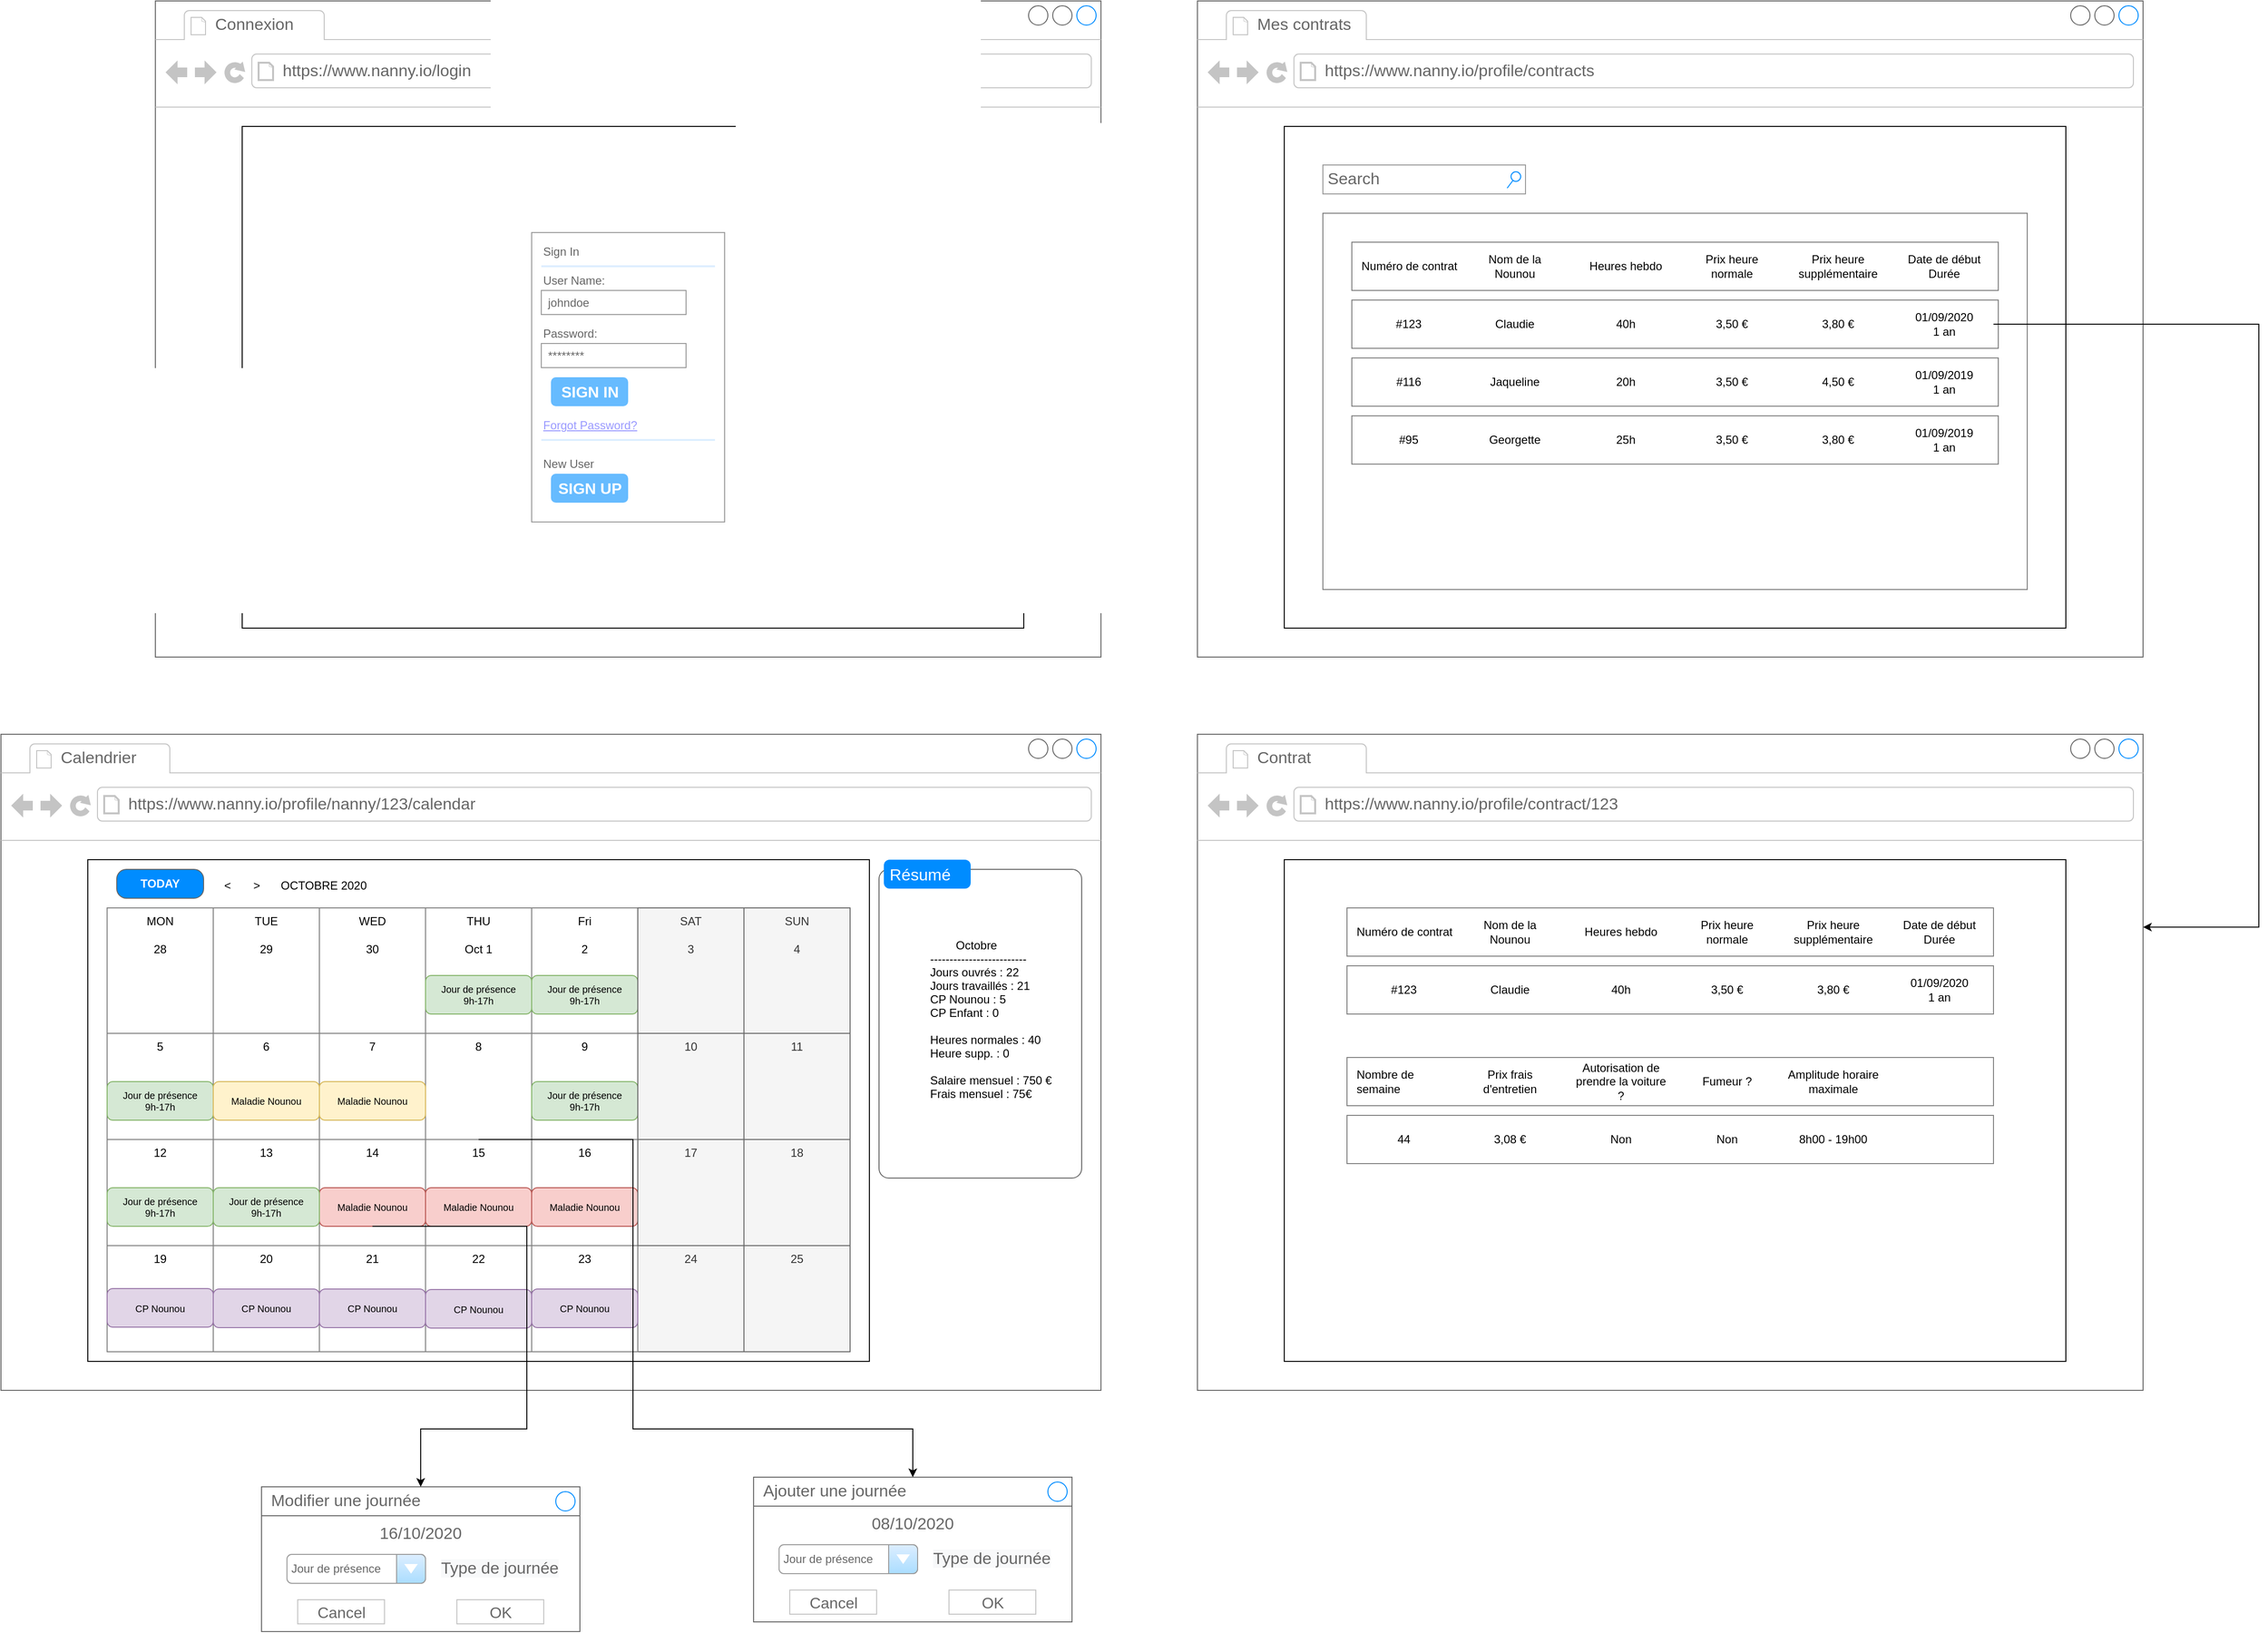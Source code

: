 <mxfile version="13.8.4" type="device"><diagram id="piDafpqhtRUU5qUU-vj8" name="Page-1"><mxGraphModel dx="1673" dy="3205" grid="1" gridSize="10" guides="1" tooltips="1" connect="1" arrows="1" fold="1" page="1" pageScale="1" pageWidth="827" pageHeight="1169" math="0" shadow="0"><root><mxCell id="0"/><mxCell id="1" parent="0"/><mxCell id="eiLBsN5FRX42tVun4Jkt-1" value="24" style="strokeWidth=1;shadow=0;dashed=0;align=center;html=1;shape=mxgraph.mockup.containers.browserWindow;rSize=0;strokeColor=#666666;strokeColor2=#008cff;strokeColor3=#c4c4c4;mainText=,;recursiveResize=0;" vertex="1" parent="1"><mxGeometry x="600" y="-680" width="1140" height="680" as="geometry"/></mxCell><mxCell id="eiLBsN5FRX42tVun4Jkt-2" value="Calendrier" style="strokeWidth=1;shadow=0;dashed=0;align=center;html=1;shape=mxgraph.mockup.containers.anchor;fontSize=17;fontColor=#666666;align=left;" vertex="1" parent="eiLBsN5FRX42tVun4Jkt-1"><mxGeometry x="60" y="12" width="110" height="26" as="geometry"/></mxCell><mxCell id="eiLBsN5FRX42tVun4Jkt-3" value="https://www.nanny.io/profile/nanny/123/calendar" style="strokeWidth=1;shadow=0;dashed=0;align=center;html=1;shape=mxgraph.mockup.containers.anchor;rSize=0;fontSize=17;fontColor=#666666;align=left;" vertex="1" parent="eiLBsN5FRX42tVun4Jkt-1"><mxGeometry x="130" y="60" width="250" height="26" as="geometry"/></mxCell><mxCell id="eiLBsN5FRX42tVun4Jkt-9" value="" style="rounded=0;whiteSpace=wrap;html=1;" vertex="1" parent="eiLBsN5FRX42tVun4Jkt-1"><mxGeometry x="90" y="130" width="810" height="520" as="geometry"/></mxCell><mxCell id="eiLBsN5FRX42tVun4Jkt-10" value="SUN&lt;br&gt;&lt;br&gt;27" style="rounded=0;whiteSpace=wrap;html=1;strokeColor=#808080;verticalAlign=top;" vertex="1" parent="eiLBsN5FRX42tVun4Jkt-1"><mxGeometry x="770" y="180" width="110" height="130" as="geometry"/></mxCell><mxCell id="eiLBsN5FRX42tVun4Jkt-13" value="" style="rounded=0;whiteSpace=wrap;html=1;strokeColor=#808080;" vertex="1" parent="eiLBsN5FRX42tVun4Jkt-1"><mxGeometry x="220" y="180" width="110" height="130" as="geometry"/></mxCell><mxCell id="eiLBsN5FRX42tVun4Jkt-14" value="" style="rounded=0;whiteSpace=wrap;html=1;strokeColor=#808080;" vertex="1" parent="eiLBsN5FRX42tVun4Jkt-1"><mxGeometry x="330" y="180" width="110" height="130" as="geometry"/></mxCell><mxCell id="eiLBsN5FRX42tVun4Jkt-15" value="" style="rounded=0;whiteSpace=wrap;html=1;strokeColor=#808080;" vertex="1" parent="eiLBsN5FRX42tVun4Jkt-1"><mxGeometry x="440" y="180" width="110" height="130" as="geometry"/></mxCell><mxCell id="eiLBsN5FRX42tVun4Jkt-16" value="" style="rounded=0;whiteSpace=wrap;html=1;strokeColor=#808080;" vertex="1" parent="eiLBsN5FRX42tVun4Jkt-1"><mxGeometry x="550" y="180" width="110" height="130" as="geometry"/></mxCell><mxCell id="eiLBsN5FRX42tVun4Jkt-17" value="" style="rounded=0;whiteSpace=wrap;html=1;strokeColor=#808080;" vertex="1" parent="eiLBsN5FRX42tVun4Jkt-1"><mxGeometry x="660" y="180" width="110" height="130" as="geometry"/></mxCell><mxCell id="eiLBsN5FRX42tVun4Jkt-18" value="SAT&lt;br&gt;&lt;br&gt;2" style="rounded=0;whiteSpace=wrap;html=1;strokeColor=#808080;verticalAlign=top;" vertex="1" parent="eiLBsN5FRX42tVun4Jkt-1"><mxGeometry x="660" y="180" width="110" height="130" as="geometry"/></mxCell><mxCell id="eiLBsN5FRX42tVun4Jkt-19" value="" style="rounded=0;whiteSpace=wrap;html=1;strokeColor=#808080;" vertex="1" parent="eiLBsN5FRX42tVun4Jkt-1"><mxGeometry x="110" y="310" width="110" height="110" as="geometry"/></mxCell><mxCell id="eiLBsN5FRX42tVun4Jkt-20" value="" style="rounded=0;whiteSpace=wrap;html=1;strokeColor=#808080;" vertex="1" parent="eiLBsN5FRX42tVun4Jkt-1"><mxGeometry x="220" y="310" width="110" height="110" as="geometry"/></mxCell><mxCell id="eiLBsN5FRX42tVun4Jkt-21" value="7" style="rounded=0;whiteSpace=wrap;html=1;strokeColor=#808080;verticalAlign=top;" vertex="1" parent="eiLBsN5FRX42tVun4Jkt-1"><mxGeometry x="330" y="310" width="110" height="110" as="geometry"/></mxCell><mxCell id="eiLBsN5FRX42tVun4Jkt-22" value="" style="rounded=0;whiteSpace=wrap;html=1;strokeColor=#808080;" vertex="1" parent="eiLBsN5FRX42tVun4Jkt-1"><mxGeometry x="440" y="310" width="110" height="110" as="geometry"/></mxCell><mxCell id="eiLBsN5FRX42tVun4Jkt-23" value="" style="rounded=0;whiteSpace=wrap;html=1;strokeColor=#808080;" vertex="1" parent="eiLBsN5FRX42tVun4Jkt-1"><mxGeometry x="550" y="310" width="110" height="110" as="geometry"/></mxCell><mxCell id="eiLBsN5FRX42tVun4Jkt-24" value="" style="rounded=0;whiteSpace=wrap;html=1;strokeColor=#808080;" vertex="1" parent="eiLBsN5FRX42tVun4Jkt-1"><mxGeometry x="660" y="310" width="110" height="110" as="geometry"/></mxCell><mxCell id="eiLBsN5FRX42tVun4Jkt-25" value="" style="rounded=0;whiteSpace=wrap;html=1;strokeColor=#808080;verticalAlign=top;" vertex="1" parent="eiLBsN5FRX42tVun4Jkt-1"><mxGeometry x="770" y="310" width="110" height="110" as="geometry"/></mxCell><mxCell id="eiLBsN5FRX42tVun4Jkt-26" value="" style="rounded=0;whiteSpace=wrap;html=1;strokeColor=#808080;" vertex="1" parent="eiLBsN5FRX42tVun4Jkt-1"><mxGeometry x="110" y="420" width="110" height="110" as="geometry"/></mxCell><mxCell id="eiLBsN5FRX42tVun4Jkt-27" value="" style="rounded=0;whiteSpace=wrap;html=1;strokeColor=#808080;" vertex="1" parent="eiLBsN5FRX42tVun4Jkt-1"><mxGeometry x="220" y="420" width="110" height="110" as="geometry"/></mxCell><mxCell id="eiLBsN5FRX42tVun4Jkt-28" value="" style="rounded=0;whiteSpace=wrap;html=1;strokeColor=#808080;" vertex="1" parent="eiLBsN5FRX42tVun4Jkt-1"><mxGeometry x="330" y="420" width="110" height="110" as="geometry"/></mxCell><mxCell id="eiLBsN5FRX42tVun4Jkt-29" value="" style="rounded=0;whiteSpace=wrap;html=1;strokeColor=#808080;" vertex="1" parent="eiLBsN5FRX42tVun4Jkt-1"><mxGeometry x="440" y="420" width="110" height="110" as="geometry"/></mxCell><mxCell id="eiLBsN5FRX42tVun4Jkt-30" value="" style="rounded=0;whiteSpace=wrap;html=1;strokeColor=#808080;" vertex="1" parent="eiLBsN5FRX42tVun4Jkt-1"><mxGeometry x="550" y="420" width="110" height="110" as="geometry"/></mxCell><mxCell id="eiLBsN5FRX42tVun4Jkt-31" value="" style="rounded=0;whiteSpace=wrap;html=1;strokeColor=#808080;" vertex="1" parent="eiLBsN5FRX42tVun4Jkt-1"><mxGeometry x="660" y="420" width="110" height="110" as="geometry"/></mxCell><mxCell id="eiLBsN5FRX42tVun4Jkt-32" value="" style="rounded=0;whiteSpace=wrap;html=1;strokeColor=#808080;verticalAlign=top;" vertex="1" parent="eiLBsN5FRX42tVun4Jkt-1"><mxGeometry x="770" y="420" width="110" height="110" as="geometry"/></mxCell><mxCell id="eiLBsN5FRX42tVun4Jkt-37" value="" style="rounded=0;whiteSpace=wrap;html=1;strokeColor=#808080;" vertex="1" parent="eiLBsN5FRX42tVun4Jkt-1"><mxGeometry x="550" y="530" width="110" height="110" as="geometry"/></mxCell><mxCell id="eiLBsN5FRX42tVun4Jkt-40" value="" style="rounded=0;whiteSpace=wrap;html=1;strokeColor=#808080;" vertex="1" parent="eiLBsN5FRX42tVun4Jkt-1"><mxGeometry x="550" y="530" width="110" height="110" as="geometry"/></mxCell><mxCell id="eiLBsN5FRX42tVun4Jkt-41" value="" style="rounded=0;whiteSpace=wrap;html=1;strokeColor=#808080;" vertex="1" parent="eiLBsN5FRX42tVun4Jkt-1"><mxGeometry x="660" y="530" width="110" height="110" as="geometry"/></mxCell><mxCell id="eiLBsN5FRX42tVun4Jkt-42" value="" style="rounded=0;whiteSpace=wrap;html=1;strokeColor=#808080;" vertex="1" parent="eiLBsN5FRX42tVun4Jkt-1"><mxGeometry x="660" y="420" width="110" height="110" as="geometry"/></mxCell><mxCell id="eiLBsN5FRX42tVun4Jkt-43" value="" style="rounded=0;whiteSpace=wrap;html=1;strokeColor=#808080;" vertex="1" parent="eiLBsN5FRX42tVun4Jkt-1"><mxGeometry x="440" y="530" width="110" height="110" as="geometry"/></mxCell><mxCell id="eiLBsN5FRX42tVun4Jkt-44" value="" style="rounded=0;whiteSpace=wrap;html=1;strokeColor=#808080;" vertex="1" parent="eiLBsN5FRX42tVun4Jkt-1"><mxGeometry x="440" y="420" width="110" height="110" as="geometry"/></mxCell><mxCell id="eiLBsN5FRX42tVun4Jkt-45" value="" style="rounded=0;whiteSpace=wrap;html=1;strokeColor=#808080;" vertex="1" parent="eiLBsN5FRX42tVun4Jkt-1"><mxGeometry x="550" y="420" width="110" height="110" as="geometry"/></mxCell><mxCell id="eiLBsN5FRX42tVun4Jkt-46" value="" style="rounded=0;whiteSpace=wrap;html=1;strokeColor=#808080;" vertex="1" parent="eiLBsN5FRX42tVun4Jkt-1"><mxGeometry x="330" y="420" width="110" height="110" as="geometry"/></mxCell><mxCell id="eiLBsN5FRX42tVun4Jkt-47" value="" style="rounded=0;whiteSpace=wrap;html=1;strokeColor=#808080;" vertex="1" parent="eiLBsN5FRX42tVun4Jkt-1"><mxGeometry x="330" y="530" width="110" height="110" as="geometry"/></mxCell><mxCell id="eiLBsN5FRX42tVun4Jkt-48" value="" style="rounded=0;whiteSpace=wrap;html=1;strokeColor=#808080;" vertex="1" parent="eiLBsN5FRX42tVun4Jkt-1"><mxGeometry x="220" y="530" width="110" height="110" as="geometry"/></mxCell><mxCell id="eiLBsN5FRX42tVun4Jkt-49" value="" style="rounded=0;whiteSpace=wrap;html=1;strokeColor=#808080;" vertex="1" parent="eiLBsN5FRX42tVun4Jkt-1"><mxGeometry x="220" y="420" width="110" height="110" as="geometry"/></mxCell><mxCell id="eiLBsN5FRX42tVun4Jkt-50" value="" style="rounded=0;whiteSpace=wrap;html=1;strokeColor=#808080;" vertex="1" parent="eiLBsN5FRX42tVun4Jkt-1"><mxGeometry x="110" y="420" width="110" height="110" as="geometry"/></mxCell><mxCell id="eiLBsN5FRX42tVun4Jkt-51" value="" style="rounded=0;whiteSpace=wrap;html=1;strokeColor=#808080;" vertex="1" parent="eiLBsN5FRX42tVun4Jkt-1"><mxGeometry x="110" y="530" width="110" height="110" as="geometry"/></mxCell><mxCell id="eiLBsN5FRX42tVun4Jkt-52" value="" style="rounded=0;whiteSpace=wrap;html=1;strokeColor=#808080;" vertex="1" parent="eiLBsN5FRX42tVun4Jkt-1"><mxGeometry x="110" y="310" width="110" height="110" as="geometry"/></mxCell><mxCell id="eiLBsN5FRX42tVun4Jkt-53" value="" style="rounded=0;whiteSpace=wrap;html=1;strokeColor=#808080;" vertex="1" parent="eiLBsN5FRX42tVun4Jkt-1"><mxGeometry x="220" y="310" width="110" height="110" as="geometry"/></mxCell><mxCell id="eiLBsN5FRX42tVun4Jkt-55" value="" style="rounded=0;whiteSpace=wrap;html=1;strokeColor=#808080;verticalAlign=top;" vertex="1" parent="eiLBsN5FRX42tVun4Jkt-1"><mxGeometry x="660" y="530" width="110" height="110" as="geometry"/></mxCell><mxCell id="eiLBsN5FRX42tVun4Jkt-56" value="" style="rounded=0;whiteSpace=wrap;html=1;strokeColor=#808080;verticalAlign=top;" vertex="1" parent="eiLBsN5FRX42tVun4Jkt-1"><mxGeometry x="660" y="420" width="110" height="110" as="geometry"/></mxCell><mxCell id="eiLBsN5FRX42tVun4Jkt-57" value="" style="rounded=0;whiteSpace=wrap;html=1;strokeColor=#808080;verticalAlign=top;" vertex="1" parent="eiLBsN5FRX42tVun4Jkt-1"><mxGeometry x="440" y="530" width="110" height="110" as="geometry"/></mxCell><mxCell id="eiLBsN5FRX42tVun4Jkt-58" value="15" style="rounded=0;whiteSpace=wrap;html=1;strokeColor=#808080;verticalAlign=top;" vertex="1" parent="eiLBsN5FRX42tVun4Jkt-1"><mxGeometry x="440" y="420" width="110" height="110" as="geometry"/></mxCell><mxCell id="eiLBsN5FRX42tVun4Jkt-59" value="16" style="rounded=0;whiteSpace=wrap;html=1;strokeColor=#808080;verticalAlign=top;" vertex="1" parent="eiLBsN5FRX42tVun4Jkt-1"><mxGeometry x="550" y="420" width="110" height="110" as="geometry"/></mxCell><mxCell id="eiLBsN5FRX42tVun4Jkt-60" value="14" style="rounded=0;whiteSpace=wrap;html=1;strokeColor=#808080;verticalAlign=top;" vertex="1" parent="eiLBsN5FRX42tVun4Jkt-1"><mxGeometry x="330" y="420" width="110" height="110" as="geometry"/></mxCell><mxCell id="eiLBsN5FRX42tVun4Jkt-61" value="" style="rounded=0;whiteSpace=wrap;html=1;strokeColor=#808080;verticalAlign=top;" vertex="1" parent="eiLBsN5FRX42tVun4Jkt-1"><mxGeometry x="330" y="530" width="110" height="110" as="geometry"/></mxCell><mxCell id="eiLBsN5FRX42tVun4Jkt-62" value="" style="rounded=0;whiteSpace=wrap;html=1;strokeColor=#808080;verticalAlign=top;" vertex="1" parent="eiLBsN5FRX42tVun4Jkt-1"><mxGeometry x="220" y="530" width="110" height="110" as="geometry"/></mxCell><mxCell id="eiLBsN5FRX42tVun4Jkt-63" value="13" style="rounded=0;whiteSpace=wrap;html=1;strokeColor=#808080;verticalAlign=top;" vertex="1" parent="eiLBsN5FRX42tVun4Jkt-1"><mxGeometry x="220" y="420" width="110" height="110" as="geometry"/></mxCell><mxCell id="eiLBsN5FRX42tVun4Jkt-64" value="12" style="rounded=0;whiteSpace=wrap;html=1;strokeColor=#808080;verticalAlign=top;" vertex="1" parent="eiLBsN5FRX42tVun4Jkt-1"><mxGeometry x="110" y="420" width="110" height="110" as="geometry"/></mxCell><mxCell id="eiLBsN5FRX42tVun4Jkt-65" value="" style="rounded=0;whiteSpace=wrap;html=1;strokeColor=#808080;verticalAlign=top;" vertex="1" parent="eiLBsN5FRX42tVun4Jkt-1"><mxGeometry x="110" y="530" width="110" height="110" as="geometry"/></mxCell><mxCell id="eiLBsN5FRX42tVun4Jkt-66" value="5" style="rounded=0;whiteSpace=wrap;html=1;strokeColor=#808080;verticalAlign=top;" vertex="1" parent="eiLBsN5FRX42tVun4Jkt-1"><mxGeometry x="110" y="310" width="110" height="110" as="geometry"/></mxCell><mxCell id="eiLBsN5FRX42tVun4Jkt-67" value="6" style="rounded=0;whiteSpace=wrap;html=1;strokeColor=#808080;verticalAlign=top;" vertex="1" parent="eiLBsN5FRX42tVun4Jkt-1"><mxGeometry x="220" y="310" width="110" height="110" as="geometry"/></mxCell><mxCell id="eiLBsN5FRX42tVun4Jkt-68" value="8" style="rounded=0;whiteSpace=wrap;html=1;strokeColor=#808080;verticalAlign=top;" vertex="1" parent="eiLBsN5FRX42tVun4Jkt-1"><mxGeometry x="440" y="310" width="110" height="110" as="geometry"/></mxCell><mxCell id="eiLBsN5FRX42tVun4Jkt-69" value="9" style="rounded=0;whiteSpace=wrap;html=1;strokeColor=#808080;verticalAlign=top;" vertex="1" parent="eiLBsN5FRX42tVun4Jkt-1"><mxGeometry x="550" y="310" width="110" height="110" as="geometry"/></mxCell><mxCell id="eiLBsN5FRX42tVun4Jkt-70" value="" style="rounded=0;whiteSpace=wrap;html=1;strokeColor=#808080;verticalAlign=top;" vertex="1" parent="eiLBsN5FRX42tVun4Jkt-1"><mxGeometry x="660" y="310" width="110" height="110" as="geometry"/></mxCell><mxCell id="eiLBsN5FRX42tVun4Jkt-71" value="Fri&lt;br&gt;&lt;br&gt;2" style="rounded=0;whiteSpace=wrap;html=1;strokeColor=#808080;verticalAlign=top;" vertex="1" parent="eiLBsN5FRX42tVun4Jkt-1"><mxGeometry x="550" y="180" width="110" height="130" as="geometry"/></mxCell><mxCell id="eiLBsN5FRX42tVun4Jkt-72" value="THU&lt;br&gt;&lt;br&gt;Oct 1" style="rounded=0;whiteSpace=wrap;html=1;strokeColor=#808080;verticalAlign=top;" vertex="1" parent="eiLBsN5FRX42tVun4Jkt-1"><mxGeometry x="440" y="180" width="110" height="130" as="geometry"/></mxCell><mxCell id="eiLBsN5FRX42tVun4Jkt-73" value="WED&lt;br&gt;&lt;br&gt;30" style="rounded=0;whiteSpace=wrap;html=1;strokeColor=#808080;verticalAlign=top;" vertex="1" parent="eiLBsN5FRX42tVun4Jkt-1"><mxGeometry x="330" y="180" width="110" height="130" as="geometry"/></mxCell><mxCell id="eiLBsN5FRX42tVun4Jkt-74" value="TUE&lt;br&gt;&lt;br&gt;29" style="rounded=0;whiteSpace=wrap;html=1;strokeColor=#808080;verticalAlign=top;" vertex="1" parent="eiLBsN5FRX42tVun4Jkt-1"><mxGeometry x="220" y="180" width="110" height="130" as="geometry"/></mxCell><mxCell id="eiLBsN5FRX42tVun4Jkt-75" value="MON&lt;br&gt;&lt;br&gt;28" style="rounded=0;whiteSpace=wrap;html=1;strokeColor=#808080;verticalAlign=top;" vertex="1" parent="eiLBsN5FRX42tVun4Jkt-1"><mxGeometry x="110" y="180" width="110" height="130" as="geometry"/></mxCell><mxCell id="eiLBsN5FRX42tVun4Jkt-39" value="25" style="rounded=0;whiteSpace=wrap;html=1;strokeColor=#666666;verticalAlign=top;fillColor=#f5f5f5;fontColor=#333333;" vertex="1" parent="eiLBsN5FRX42tVun4Jkt-1"><mxGeometry x="770" y="530" width="110" height="110" as="geometry"/></mxCell><mxCell id="eiLBsN5FRX42tVun4Jkt-76" value="OCTOBRE 2020" style="text;html=1;strokeColor=none;fillColor=none;align=left;verticalAlign=middle;whiteSpace=wrap;rounded=0;" vertex="1" parent="eiLBsN5FRX42tVun4Jkt-1"><mxGeometry x="288" y="147" width="122" height="20" as="geometry"/></mxCell><mxCell id="eiLBsN5FRX42tVun4Jkt-77" value="&amp;lt;&amp;nbsp; &amp;nbsp; &amp;nbsp; &amp;nbsp;&amp;gt;" style="text;html=1;strokeColor=none;fillColor=none;align=center;verticalAlign=middle;whiteSpace=wrap;rounded=0;" vertex="1" parent="eiLBsN5FRX42tVun4Jkt-1"><mxGeometry x="220" y="147" width="60" height="20" as="geometry"/></mxCell><mxCell id="eiLBsN5FRX42tVun4Jkt-78" value="TODAY" style="strokeWidth=1;shadow=0;dashed=0;align=center;html=1;shape=mxgraph.mockup.buttons.button;strokeColor=#666666;fontColor=#ffffff;mainText=;buttonStyle=round;fontSize=12;fontStyle=1;fillColor=#008cff;whiteSpace=wrap;" vertex="1" parent="eiLBsN5FRX42tVun4Jkt-1"><mxGeometry x="120" y="140" width="90" height="30" as="geometry"/></mxCell><mxCell id="eiLBsN5FRX42tVun4Jkt-80" value="Jour de présence&lt;br style=&quot;font-size: 10px;&quot;&gt;9h-17h" style="rounded=1;whiteSpace=wrap;html=1;strokeColor=#82b366;fontSize=10;align=center;fillColor=#d5e8d4;" vertex="1" parent="eiLBsN5FRX42tVun4Jkt-1"><mxGeometry x="440" y="250" width="110" height="40" as="geometry"/></mxCell><mxCell id="eiLBsN5FRX42tVun4Jkt-33" value="19" style="rounded=0;whiteSpace=wrap;html=1;strokeColor=#808080;verticalAlign=top;" vertex="1" parent="eiLBsN5FRX42tVun4Jkt-1"><mxGeometry x="110" y="530" width="110" height="110" as="geometry"/></mxCell><mxCell id="eiLBsN5FRX42tVun4Jkt-34" value="20" style="rounded=0;whiteSpace=wrap;html=1;strokeColor=#808080;verticalAlign=top;" vertex="1" parent="eiLBsN5FRX42tVun4Jkt-1"><mxGeometry x="220" y="530" width="110" height="110" as="geometry"/></mxCell><mxCell id="eiLBsN5FRX42tVun4Jkt-35" value="21" style="rounded=0;whiteSpace=wrap;html=1;strokeColor=#808080;verticalAlign=top;" vertex="1" parent="eiLBsN5FRX42tVun4Jkt-1"><mxGeometry x="330" y="530" width="110" height="110" as="geometry"/></mxCell><mxCell id="eiLBsN5FRX42tVun4Jkt-36" value="22" style="rounded=0;whiteSpace=wrap;html=1;strokeColor=#808080;verticalAlign=top;" vertex="1" parent="eiLBsN5FRX42tVun4Jkt-1"><mxGeometry x="440" y="530" width="110" height="110" as="geometry"/></mxCell><mxCell id="eiLBsN5FRX42tVun4Jkt-38" value="24" style="rounded=0;whiteSpace=wrap;html=1;strokeColor=#666666;fillColor=#f5f5f5;fontColor=#333333;verticalAlign=top;" vertex="1" parent="eiLBsN5FRX42tVun4Jkt-1"><mxGeometry x="660" y="530" width="110" height="110" as="geometry"/></mxCell><mxCell id="eiLBsN5FRX42tVun4Jkt-152" value="23" style="rounded=0;whiteSpace=wrap;html=1;strokeColor=#808080;verticalAlign=top;" vertex="1" parent="eiLBsN5FRX42tVun4Jkt-1"><mxGeometry x="550" y="530" width="110" height="110" as="geometry"/></mxCell><mxCell id="eiLBsN5FRX42tVun4Jkt-153" value="Jour de présence&lt;br style=&quot;font-size: 10px;&quot;&gt;9h-17h" style="rounded=1;whiteSpace=wrap;html=1;strokeColor=#82b366;fontSize=10;align=center;fillColor=#d5e8d4;" vertex="1" parent="eiLBsN5FRX42tVun4Jkt-1"><mxGeometry x="550" y="250" width="110" height="40" as="geometry"/></mxCell><mxCell id="eiLBsN5FRX42tVun4Jkt-154" value="Jour de présence&lt;br style=&quot;font-size: 10px;&quot;&gt;9h-17h" style="rounded=1;whiteSpace=wrap;html=1;strokeColor=#82b366;fontSize=10;align=center;fillColor=#d5e8d4;" vertex="1" parent="eiLBsN5FRX42tVun4Jkt-1"><mxGeometry x="110" y="360" width="110" height="40" as="geometry"/></mxCell><mxCell id="eiLBsN5FRX42tVun4Jkt-155" value="Maladie Nounou" style="rounded=1;whiteSpace=wrap;html=1;strokeColor=#d6b656;fontSize=10;align=center;fillColor=#fff2cc;" vertex="1" parent="eiLBsN5FRX42tVun4Jkt-1"><mxGeometry x="220" y="360" width="110" height="40" as="geometry"/></mxCell><mxCell id="eiLBsN5FRX42tVun4Jkt-156" value="Maladie Nounou" style="rounded=1;whiteSpace=wrap;html=1;strokeColor=#d6b656;fontSize=10;align=center;fillColor=#fff2cc;" vertex="1" parent="eiLBsN5FRX42tVun4Jkt-1"><mxGeometry x="330" y="360" width="110" height="40" as="geometry"/></mxCell><mxCell id="eiLBsN5FRX42tVun4Jkt-157" value="Maladie Nounou" style="rounded=1;whiteSpace=wrap;html=1;strokeColor=#b85450;fontSize=10;align=center;fillColor=#f8cecc;" vertex="1" parent="eiLBsN5FRX42tVun4Jkt-1"><mxGeometry x="330" y="470" width="110" height="40" as="geometry"/></mxCell><mxCell id="eiLBsN5FRX42tVun4Jkt-158" value="Maladie Nounou" style="rounded=1;whiteSpace=wrap;html=1;strokeColor=#b85450;fontSize=10;align=center;fillColor=#f8cecc;" vertex="1" parent="eiLBsN5FRX42tVun4Jkt-1"><mxGeometry x="440" y="470" width="110" height="40" as="geometry"/></mxCell><mxCell id="eiLBsN5FRX42tVun4Jkt-159" value="Maladie Nounou" style="rounded=1;whiteSpace=wrap;html=1;strokeColor=#b85450;fontSize=10;align=center;fillColor=#f8cecc;" vertex="1" parent="eiLBsN5FRX42tVun4Jkt-1"><mxGeometry x="550" y="470" width="110" height="40" as="geometry"/></mxCell><mxCell id="eiLBsN5FRX42tVun4Jkt-161" value="Jour de présence&lt;br style=&quot;font-size: 10px;&quot;&gt;9h-17h" style="rounded=1;whiteSpace=wrap;html=1;strokeColor=#82b366;fontSize=10;align=center;fillColor=#d5e8d4;" vertex="1" parent="eiLBsN5FRX42tVun4Jkt-1"><mxGeometry x="550" y="360" width="110" height="40" as="geometry"/></mxCell><mxCell id="eiLBsN5FRX42tVun4Jkt-162" value="Jour de présence&lt;br style=&quot;font-size: 10px;&quot;&gt;9h-17h" style="rounded=1;whiteSpace=wrap;html=1;strokeColor=#82b366;fontSize=10;align=center;fillColor=#d5e8d4;" vertex="1" parent="eiLBsN5FRX42tVun4Jkt-1"><mxGeometry x="110" y="470" width="110" height="40" as="geometry"/></mxCell><mxCell id="eiLBsN5FRX42tVun4Jkt-163" value="Jour de présence&lt;br style=&quot;font-size: 10px;&quot;&gt;9h-17h" style="rounded=1;whiteSpace=wrap;html=1;strokeColor=#82b366;fontSize=10;align=center;fillColor=#d5e8d4;" vertex="1" parent="eiLBsN5FRX42tVun4Jkt-1"><mxGeometry x="220" y="470" width="110" height="40" as="geometry"/></mxCell><mxCell id="eiLBsN5FRX42tVun4Jkt-164" value="CP Nounou" style="rounded=1;whiteSpace=wrap;html=1;strokeColor=#9673a6;fontSize=10;align=center;fillColor=#e1d5e7;" vertex="1" parent="eiLBsN5FRX42tVun4Jkt-1"><mxGeometry x="110" y="574.5" width="110" height="40" as="geometry"/></mxCell><mxCell id="eiLBsN5FRX42tVun4Jkt-165" value="CP Nounou" style="rounded=1;whiteSpace=wrap;html=1;strokeColor=#9673a6;fontSize=10;align=center;fillColor=#e1d5e7;" vertex="1" parent="eiLBsN5FRX42tVun4Jkt-1"><mxGeometry x="220" y="575" width="110" height="40" as="geometry"/></mxCell><mxCell id="eiLBsN5FRX42tVun4Jkt-166" value="CP Nounou" style="rounded=1;whiteSpace=wrap;html=1;strokeColor=#9673a6;fontSize=10;align=center;fillColor=#e1d5e7;" vertex="1" parent="eiLBsN5FRX42tVun4Jkt-1"><mxGeometry x="330" y="575" width="110" height="40" as="geometry"/></mxCell><mxCell id="eiLBsN5FRX42tVun4Jkt-167" value="CP Nounou" style="rounded=1;whiteSpace=wrap;html=1;strokeColor=#9673a6;fontSize=10;align=center;fillColor=#e1d5e7;" vertex="1" parent="eiLBsN5FRX42tVun4Jkt-1"><mxGeometry x="440" y="575.5" width="110" height="40" as="geometry"/></mxCell><mxCell id="eiLBsN5FRX42tVun4Jkt-168" value="CP Nounou" style="rounded=1;whiteSpace=wrap;html=1;strokeColor=#9673a6;fontSize=10;align=center;fillColor=#e1d5e7;" vertex="1" parent="eiLBsN5FRX42tVun4Jkt-1"><mxGeometry x="550" y="575" width="110" height="40" as="geometry"/></mxCell><mxCell id="eiLBsN5FRX42tVun4Jkt-169" value="SAT&lt;br&gt;&lt;br&gt;3" style="rounded=0;whiteSpace=wrap;html=1;strokeColor=#666666;verticalAlign=top;fillColor=#f5f5f5;fontColor=#333333;" vertex="1" parent="eiLBsN5FRX42tVun4Jkt-1"><mxGeometry x="660" y="180" width="110" height="130" as="geometry"/></mxCell><mxCell id="eiLBsN5FRX42tVun4Jkt-170" value="SUN&lt;br&gt;&lt;br&gt;4" style="rounded=0;whiteSpace=wrap;html=1;strokeColor=#666666;verticalAlign=top;fillColor=#f5f5f5;fontColor=#333333;" vertex="1" parent="eiLBsN5FRX42tVun4Jkt-1"><mxGeometry x="770" y="180" width="110" height="130" as="geometry"/></mxCell><mxCell id="eiLBsN5FRX42tVun4Jkt-171" value="11" style="rounded=0;whiteSpace=wrap;html=1;strokeColor=#666666;verticalAlign=top;fillColor=#f5f5f5;fontColor=#333333;" vertex="1" parent="eiLBsN5FRX42tVun4Jkt-1"><mxGeometry x="770" y="310" width="110" height="110" as="geometry"/></mxCell><mxCell id="eiLBsN5FRX42tVun4Jkt-172" value="10" style="rounded=0;whiteSpace=wrap;html=1;strokeColor=#666666;verticalAlign=top;fillColor=#f5f5f5;fontColor=#333333;" vertex="1" parent="eiLBsN5FRX42tVun4Jkt-1"><mxGeometry x="660" y="310" width="110" height="110" as="geometry"/></mxCell><mxCell id="eiLBsN5FRX42tVun4Jkt-173" value="17" style="rounded=0;whiteSpace=wrap;html=1;strokeColor=#666666;verticalAlign=top;fillColor=#f5f5f5;fontColor=#333333;" vertex="1" parent="eiLBsN5FRX42tVun4Jkt-1"><mxGeometry x="660" y="420" width="110" height="110" as="geometry"/></mxCell><mxCell id="eiLBsN5FRX42tVun4Jkt-174" value="18" style="rounded=0;whiteSpace=wrap;html=1;strokeColor=#666666;verticalAlign=top;fillColor=#f5f5f5;fontColor=#333333;" vertex="1" parent="eiLBsN5FRX42tVun4Jkt-1"><mxGeometry x="770" y="420" width="110" height="110" as="geometry"/></mxCell><mxCell id="eiLBsN5FRX42tVun4Jkt-351" value="        Octobre&#10;-------------------------&#10;Jours ouvrés : 22&#10;Jours travaillés : 21&#10;CP Nounou : 5&#10;CP Enfant : 0&#10;&#10;Heures normales : 40&#10;Heure supp. : 0&#10;&#10;Salaire mensuel : 750 €&#10;Frais mensuel : 75€" style="shape=mxgraph.mockup.containers.marginRect;rectMarginTop=10;strokeColor=#666666;strokeWidth=1;dashed=0;rounded=1;arcSize=5;recursiveResize=0;fillColor=none;fontSize=12;align=left;spacingLeft=51;" vertex="1" parent="eiLBsN5FRX42tVun4Jkt-1"><mxGeometry x="910" y="130" width="210" height="330" as="geometry"/></mxCell><mxCell id="eiLBsN5FRX42tVun4Jkt-352" value="Résumé" style="shape=rect;strokeColor=none;fillColor=#008cff;strokeWidth=1;dashed=0;rounded=1;arcSize=20;fontColor=#ffffff;fontSize=17;spacing=2;spacingTop=-2;align=left;autosize=1;spacingLeft=4;resizeWidth=0;resizeHeight=0;perimeter=none;" vertex="1" parent="eiLBsN5FRX42tVun4Jkt-351"><mxGeometry x="5" width="90" height="30" as="geometry"/></mxCell><mxCell id="eiLBsN5FRX42tVun4Jkt-4" value="08/10/2020" style="strokeWidth=1;shadow=0;dashed=0;align=center;html=1;shape=mxgraph.mockup.containers.rrect;rSize=0;strokeColor=#666666;fontColor=#666666;fontSize=17;verticalAlign=top;whiteSpace=wrap;fillColor=#ffffff;spacingTop=32;" vertex="1" parent="1"><mxGeometry x="1380" y="90" width="330" height="150" as="geometry"/></mxCell><mxCell id="eiLBsN5FRX42tVun4Jkt-5" value="Ajouter une journée" style="strokeWidth=1;shadow=0;dashed=0;align=center;html=1;shape=mxgraph.mockup.containers.rrect;rSize=0;fontSize=17;fontColor=#666666;strokeColor=#666666;align=left;spacingLeft=8;fillColor=none;resizeWidth=1;" vertex="1" parent="eiLBsN5FRX42tVun4Jkt-4"><mxGeometry width="330" height="30" relative="1" as="geometry"/></mxCell><mxCell id="eiLBsN5FRX42tVun4Jkt-6" value="" style="shape=ellipse;strokeColor=#008cff;resizable=0;fillColor=none;html=1;" vertex="1" parent="eiLBsN5FRX42tVun4Jkt-5"><mxGeometry x="1" y="0.5" width="20" height="20" relative="1" as="geometry"><mxPoint x="-25" y="-10" as="offset"/></mxGeometry></mxCell><mxCell id="eiLBsN5FRX42tVun4Jkt-7" value="Cancel" style="strokeWidth=1;shadow=0;dashed=0;align=center;html=1;shape=mxgraph.mockup.containers.rrect;rSize=0;fontSize=16;fontColor=#666666;strokeColor=#c4c4c4;whiteSpace=wrap;fillColor=none;" vertex="1" parent="eiLBsN5FRX42tVun4Jkt-4"><mxGeometry x="0.25" y="1" width="90" height="25" relative="1" as="geometry"><mxPoint x="-45" y="-33" as="offset"/></mxGeometry></mxCell><mxCell id="eiLBsN5FRX42tVun4Jkt-8" value="OK" style="strokeWidth=1;shadow=0;dashed=0;align=center;html=1;shape=mxgraph.mockup.containers.rrect;rSize=0;fontSize=16;fontColor=#666666;strokeColor=#c4c4c4;whiteSpace=wrap;fillColor=none;" vertex="1" parent="eiLBsN5FRX42tVun4Jkt-4"><mxGeometry x="0.75" y="1" width="90" height="25" relative="1" as="geometry"><mxPoint x="-45" y="-33" as="offset"/></mxGeometry></mxCell><mxCell id="eiLBsN5FRX42tVun4Jkt-175" value="Jour de présence" style="strokeWidth=1;shadow=0;dashed=0;align=center;html=1;shape=mxgraph.mockup.forms.comboBox;strokeColor=#999999;fillColor=#ddeeff;align=left;fillColor2=#aaddff;mainText=;fontColor=#666666;fontSize=12;spacingLeft=3;" vertex="1" parent="eiLBsN5FRX42tVun4Jkt-4"><mxGeometry x="26.4" y="70" width="143.6" height="30" as="geometry"/></mxCell><mxCell id="eiLBsN5FRX42tVun4Jkt-177" value="&lt;span style=&quot;color: rgb(102, 102, 102); font-family: helvetica; font-size: 17px; font-style: normal; font-weight: 400; letter-spacing: normal; text-indent: 0px; text-transform: none; word-spacing: 0px; background-color: rgb(248, 249, 250); display: inline; float: none;&quot;&gt;Type de journée&lt;/span&gt;" style="text;whiteSpace=wrap;html=1;fontSize=12;verticalAlign=middle;align=right;" vertex="1" parent="eiLBsN5FRX42tVun4Jkt-4"><mxGeometry x="180" y="70" width="130" height="30.01" as="geometry"/></mxCell><mxCell id="eiLBsN5FRX42tVun4Jkt-176" style="edgeStyle=orthogonalEdgeStyle;rounded=0;orthogonalLoop=1;jettySize=auto;html=1;fontSize=12;exitX=0.5;exitY=0;exitDx=0;exitDy=0;" edge="1" parent="1" source="eiLBsN5FRX42tVun4Jkt-58" target="eiLBsN5FRX42tVun4Jkt-4"><mxGeometry relative="1" as="geometry"><Array as="points"><mxPoint x="1255" y="40"/><mxPoint x="1545" y="40"/></Array></mxGeometry></mxCell><mxCell id="eiLBsN5FRX42tVun4Jkt-178" value="16/10/2020" style="strokeWidth=1;shadow=0;dashed=0;align=center;html=1;shape=mxgraph.mockup.containers.rrect;rSize=0;strokeColor=#666666;fontColor=#666666;fontSize=17;verticalAlign=top;whiteSpace=wrap;fillColor=#ffffff;spacingTop=32;" vertex="1" parent="1"><mxGeometry x="870" y="100" width="330" height="150" as="geometry"/></mxCell><mxCell id="eiLBsN5FRX42tVun4Jkt-179" value="Modifier une journée" style="strokeWidth=1;shadow=0;dashed=0;align=center;html=1;shape=mxgraph.mockup.containers.rrect;rSize=0;fontSize=17;fontColor=#666666;strokeColor=#666666;align=left;spacingLeft=8;fillColor=none;resizeWidth=1;" vertex="1" parent="eiLBsN5FRX42tVun4Jkt-178"><mxGeometry width="330" height="30" relative="1" as="geometry"/></mxCell><mxCell id="eiLBsN5FRX42tVun4Jkt-180" value="" style="shape=ellipse;strokeColor=#008cff;resizable=0;fillColor=none;html=1;" vertex="1" parent="eiLBsN5FRX42tVun4Jkt-179"><mxGeometry x="1" y="0.5" width="20" height="20" relative="1" as="geometry"><mxPoint x="-25" y="-10" as="offset"/></mxGeometry></mxCell><mxCell id="eiLBsN5FRX42tVun4Jkt-181" value="Cancel" style="strokeWidth=1;shadow=0;dashed=0;align=center;html=1;shape=mxgraph.mockup.containers.rrect;rSize=0;fontSize=16;fontColor=#666666;strokeColor=#c4c4c4;whiteSpace=wrap;fillColor=none;" vertex="1" parent="eiLBsN5FRX42tVun4Jkt-178"><mxGeometry x="0.25" y="1" width="90" height="25" relative="1" as="geometry"><mxPoint x="-45" y="-33" as="offset"/></mxGeometry></mxCell><mxCell id="eiLBsN5FRX42tVun4Jkt-182" value="OK" style="strokeWidth=1;shadow=0;dashed=0;align=center;html=1;shape=mxgraph.mockup.containers.rrect;rSize=0;fontSize=16;fontColor=#666666;strokeColor=#c4c4c4;whiteSpace=wrap;fillColor=none;" vertex="1" parent="eiLBsN5FRX42tVun4Jkt-178"><mxGeometry x="0.75" y="1" width="90" height="25" relative="1" as="geometry"><mxPoint x="-45" y="-33" as="offset"/></mxGeometry></mxCell><mxCell id="eiLBsN5FRX42tVun4Jkt-183" value="Jour de présence" style="strokeWidth=1;shadow=0;dashed=0;align=center;html=1;shape=mxgraph.mockup.forms.comboBox;strokeColor=#999999;fillColor=#ddeeff;align=left;fillColor2=#aaddff;mainText=;fontColor=#666666;fontSize=12;spacingLeft=3;" vertex="1" parent="eiLBsN5FRX42tVun4Jkt-178"><mxGeometry x="26.4" y="70" width="143.6" height="30" as="geometry"/></mxCell><mxCell id="eiLBsN5FRX42tVun4Jkt-184" value="&lt;span style=&quot;color: rgb(102, 102, 102); font-family: helvetica; font-size: 17px; font-style: normal; font-weight: 400; letter-spacing: normal; text-indent: 0px; text-transform: none; word-spacing: 0px; background-color: rgb(248, 249, 250); display: inline; float: none;&quot;&gt;Type de journée&lt;/span&gt;" style="text;whiteSpace=wrap;html=1;fontSize=12;verticalAlign=middle;align=right;" vertex="1" parent="eiLBsN5FRX42tVun4Jkt-178"><mxGeometry x="180" y="70" width="130" height="30.01" as="geometry"/></mxCell><mxCell id="eiLBsN5FRX42tVun4Jkt-185" style="edgeStyle=orthogonalEdgeStyle;rounded=0;orthogonalLoop=1;jettySize=auto;html=1;fontSize=12;exitX=0.5;exitY=1;exitDx=0;exitDy=0;" edge="1" parent="1" source="eiLBsN5FRX42tVun4Jkt-157" target="eiLBsN5FRX42tVun4Jkt-178"><mxGeometry relative="1" as="geometry"><Array as="points"><mxPoint x="1145" y="40"/><mxPoint x="1035" y="40"/></Array></mxGeometry></mxCell><mxCell id="eiLBsN5FRX42tVun4Jkt-186" value="24" style="strokeWidth=1;shadow=0;dashed=0;align=center;html=1;shape=mxgraph.mockup.containers.browserWindow;rSize=0;strokeColor=#666666;strokeColor2=#008cff;strokeColor3=#c4c4c4;mainText=,;recursiveResize=0;" vertex="1" parent="1"><mxGeometry x="1840" y="-680" width="980" height="680" as="geometry"/></mxCell><mxCell id="eiLBsN5FRX42tVun4Jkt-187" value="Contrat" style="strokeWidth=1;shadow=0;dashed=0;align=center;html=1;shape=mxgraph.mockup.containers.anchor;fontSize=17;fontColor=#666666;align=left;" vertex="1" parent="eiLBsN5FRX42tVun4Jkt-186"><mxGeometry x="60" y="12" width="110" height="26" as="geometry"/></mxCell><mxCell id="eiLBsN5FRX42tVun4Jkt-188" value="https://www.nanny.io/profile/contract/123" style="strokeWidth=1;shadow=0;dashed=0;align=center;html=1;shape=mxgraph.mockup.containers.anchor;rSize=0;fontSize=17;fontColor=#666666;align=left;" vertex="1" parent="eiLBsN5FRX42tVun4Jkt-186"><mxGeometry x="130" y="60" width="250" height="26" as="geometry"/></mxCell><mxCell id="eiLBsN5FRX42tVun4Jkt-189" value="" style="rounded=0;whiteSpace=wrap;html=1;" vertex="1" parent="eiLBsN5FRX42tVun4Jkt-186"><mxGeometry x="90" y="130" width="810" height="520" as="geometry"/></mxCell><mxCell id="eiLBsN5FRX42tVun4Jkt-337" value="" style="rounded=0;whiteSpace=wrap;html=1;strokeColor=#808080;fillColor=none;align=left;spacingLeft=8;" vertex="1" parent="eiLBsN5FRX42tVun4Jkt-186"><mxGeometry x="155" y="180" width="670" height="50" as="geometry"/></mxCell><mxCell id="eiLBsN5FRX42tVun4Jkt-338" value="" style="rounded=0;whiteSpace=wrap;html=1;strokeColor=#808080;fillColor=none;align=left;spacingLeft=8;" vertex="1" parent="eiLBsN5FRX42tVun4Jkt-186"><mxGeometry x="155" y="240" width="670" height="50" as="geometry"/></mxCell><mxCell id="eiLBsN5FRX42tVun4Jkt-339" value="Numéro de contrat" style="rounded=0;whiteSpace=wrap;html=1;fillColor=none;align=left;spacingLeft=8;strokeColor=none;" vertex="1" parent="eiLBsN5FRX42tVun4Jkt-186"><mxGeometry x="155" y="180" width="110" height="50" as="geometry"/></mxCell><mxCell id="eiLBsN5FRX42tVun4Jkt-340" value="Nom de la Nounou" style="rounded=0;whiteSpace=wrap;html=1;fillColor=none;align=center;spacingLeft=8;strokeColor=none;" vertex="1" parent="eiLBsN5FRX42tVun4Jkt-186"><mxGeometry x="265" y="180" width="110" height="50" as="geometry"/></mxCell><mxCell id="eiLBsN5FRX42tVun4Jkt-341" value="Heures hebdo" style="rounded=0;whiteSpace=wrap;html=1;fillColor=none;align=center;spacingLeft=8;strokeColor=none;" vertex="1" parent="eiLBsN5FRX42tVun4Jkt-186"><mxGeometry x="380" y="180" width="110" height="50" as="geometry"/></mxCell><mxCell id="eiLBsN5FRX42tVun4Jkt-342" value="Prix heure normale" style="rounded=0;whiteSpace=wrap;html=1;fillColor=none;align=center;spacingLeft=8;strokeColor=none;" vertex="1" parent="eiLBsN5FRX42tVun4Jkt-186"><mxGeometry x="490" y="180" width="110" height="50" as="geometry"/></mxCell><mxCell id="eiLBsN5FRX42tVun4Jkt-343" value="Prix heure supplémentaire" style="rounded=0;whiteSpace=wrap;html=1;fillColor=none;align=center;spacingLeft=8;strokeColor=none;" vertex="1" parent="eiLBsN5FRX42tVun4Jkt-186"><mxGeometry x="600" y="180" width="110" height="50" as="geometry"/></mxCell><mxCell id="eiLBsN5FRX42tVun4Jkt-344" value="Date de début&lt;br&gt;Durée" style="rounded=0;whiteSpace=wrap;html=1;fillColor=none;align=center;spacingLeft=8;strokeColor=none;" vertex="1" parent="eiLBsN5FRX42tVun4Jkt-186"><mxGeometry x="710" y="180" width="110" height="50" as="geometry"/></mxCell><mxCell id="eiLBsN5FRX42tVun4Jkt-345" value="#123" style="rounded=0;whiteSpace=wrap;html=1;fillColor=none;align=center;spacingLeft=8;strokeColor=none;" vertex="1" parent="eiLBsN5FRX42tVun4Jkt-186"><mxGeometry x="155" y="240" width="110" height="50" as="geometry"/></mxCell><mxCell id="eiLBsN5FRX42tVun4Jkt-346" value="Claudie" style="rounded=0;whiteSpace=wrap;html=1;fillColor=none;align=center;spacingLeft=8;strokeColor=none;" vertex="1" parent="eiLBsN5FRX42tVun4Jkt-186"><mxGeometry x="265" y="240" width="110" height="50" as="geometry"/></mxCell><mxCell id="eiLBsN5FRX42tVun4Jkt-347" value="40h" style="rounded=0;whiteSpace=wrap;html=1;fillColor=none;align=center;spacingLeft=8;strokeColor=none;" vertex="1" parent="eiLBsN5FRX42tVun4Jkt-186"><mxGeometry x="380" y="240" width="110" height="50" as="geometry"/></mxCell><mxCell id="eiLBsN5FRX42tVun4Jkt-348" value="3,50 €" style="rounded=0;whiteSpace=wrap;html=1;fillColor=none;align=center;spacingLeft=8;strokeColor=none;" vertex="1" parent="eiLBsN5FRX42tVun4Jkt-186"><mxGeometry x="490" y="240" width="110" height="50" as="geometry"/></mxCell><mxCell id="eiLBsN5FRX42tVun4Jkt-349" value="3,80 €" style="rounded=0;whiteSpace=wrap;html=1;fillColor=none;align=center;spacingLeft=8;strokeColor=none;" vertex="1" parent="eiLBsN5FRX42tVun4Jkt-186"><mxGeometry x="600" y="240" width="110" height="50" as="geometry"/></mxCell><mxCell id="eiLBsN5FRX42tVun4Jkt-350" value="01/09/2020&lt;br&gt;1 an" style="rounded=0;whiteSpace=wrap;html=1;fillColor=none;align=center;spacingLeft=8;strokeColor=none;" vertex="1" parent="eiLBsN5FRX42tVun4Jkt-186"><mxGeometry x="710" y="240" width="110" height="50" as="geometry"/></mxCell><mxCell id="eiLBsN5FRX42tVun4Jkt-353" value="" style="rounded=0;whiteSpace=wrap;html=1;strokeColor=#808080;fillColor=none;align=left;spacingLeft=8;" vertex="1" parent="eiLBsN5FRX42tVun4Jkt-186"><mxGeometry x="155" y="335" width="670" height="50" as="geometry"/></mxCell><mxCell id="eiLBsN5FRX42tVun4Jkt-354" value="" style="rounded=0;whiteSpace=wrap;html=1;strokeColor=#808080;fillColor=none;align=left;spacingLeft=8;" vertex="1" parent="eiLBsN5FRX42tVun4Jkt-186"><mxGeometry x="155" y="395" width="670" height="50" as="geometry"/></mxCell><mxCell id="eiLBsN5FRX42tVun4Jkt-355" value="Nombre de semaine" style="rounded=0;whiteSpace=wrap;html=1;fillColor=none;align=left;spacingLeft=8;strokeColor=none;" vertex="1" parent="eiLBsN5FRX42tVun4Jkt-186"><mxGeometry x="155" y="335" width="110" height="50" as="geometry"/></mxCell><mxCell id="eiLBsN5FRX42tVun4Jkt-356" value="Prix frais d'entretien" style="rounded=0;whiteSpace=wrap;html=1;fillColor=none;align=center;spacingLeft=8;strokeColor=none;" vertex="1" parent="eiLBsN5FRX42tVun4Jkt-186"><mxGeometry x="265" y="335" width="110" height="50" as="geometry"/></mxCell><mxCell id="eiLBsN5FRX42tVun4Jkt-357" value="Autorisation de prendre la voiture ?" style="rounded=0;whiteSpace=wrap;html=1;fillColor=none;align=center;spacingLeft=8;strokeColor=none;" vertex="1" parent="eiLBsN5FRX42tVun4Jkt-186"><mxGeometry x="380" y="335" width="110" height="50" as="geometry"/></mxCell><mxCell id="eiLBsN5FRX42tVun4Jkt-358" value="Fumeur ?" style="rounded=0;whiteSpace=wrap;html=1;fillColor=none;align=center;spacingLeft=8;strokeColor=none;" vertex="1" parent="eiLBsN5FRX42tVun4Jkt-186"><mxGeometry x="490" y="335" width="110" height="50" as="geometry"/></mxCell><mxCell id="eiLBsN5FRX42tVun4Jkt-359" value="Amplitude horaire maximale" style="rounded=0;whiteSpace=wrap;html=1;fillColor=none;align=center;spacingLeft=8;strokeColor=none;" vertex="1" parent="eiLBsN5FRX42tVun4Jkt-186"><mxGeometry x="600" y="335" width="110" height="50" as="geometry"/></mxCell><mxCell id="eiLBsN5FRX42tVun4Jkt-361" value="44" style="rounded=0;whiteSpace=wrap;html=1;fillColor=none;align=center;spacingLeft=8;strokeColor=none;" vertex="1" parent="eiLBsN5FRX42tVun4Jkt-186"><mxGeometry x="155" y="395" width="110" height="50" as="geometry"/></mxCell><mxCell id="eiLBsN5FRX42tVun4Jkt-362" value="3,08 €" style="rounded=0;whiteSpace=wrap;html=1;fillColor=none;align=center;spacingLeft=8;strokeColor=none;" vertex="1" parent="eiLBsN5FRX42tVun4Jkt-186"><mxGeometry x="265" y="395" width="110" height="50" as="geometry"/></mxCell><mxCell id="eiLBsN5FRX42tVun4Jkt-363" value="Non" style="rounded=0;whiteSpace=wrap;html=1;fillColor=none;align=center;spacingLeft=8;strokeColor=none;" vertex="1" parent="eiLBsN5FRX42tVun4Jkt-186"><mxGeometry x="380" y="395" width="110" height="50" as="geometry"/></mxCell><mxCell id="eiLBsN5FRX42tVun4Jkt-364" value="Non" style="rounded=0;whiteSpace=wrap;html=1;fillColor=none;align=center;spacingLeft=8;strokeColor=none;" vertex="1" parent="eiLBsN5FRX42tVun4Jkt-186"><mxGeometry x="490" y="395" width="110" height="50" as="geometry"/></mxCell><mxCell id="eiLBsN5FRX42tVun4Jkt-365" value="8h00 - 19h00" style="rounded=0;whiteSpace=wrap;html=1;fillColor=none;align=center;spacingLeft=8;strokeColor=none;" vertex="1" parent="eiLBsN5FRX42tVun4Jkt-186"><mxGeometry x="600" y="395" width="110" height="50" as="geometry"/></mxCell><mxCell id="eiLBsN5FRX42tVun4Jkt-279" value="24" style="strokeWidth=1;shadow=0;dashed=0;align=center;html=1;shape=mxgraph.mockup.containers.browserWindow;rSize=0;strokeColor=#666666;strokeColor2=#008cff;strokeColor3=#c4c4c4;mainText=,;recursiveResize=0;" vertex="1" parent="1"><mxGeometry x="1840" y="-1440" width="980" height="680" as="geometry"/></mxCell><mxCell id="eiLBsN5FRX42tVun4Jkt-280" value="Mes contrats" style="strokeWidth=1;shadow=0;dashed=0;align=center;html=1;shape=mxgraph.mockup.containers.anchor;fontSize=17;fontColor=#666666;align=left;" vertex="1" parent="eiLBsN5FRX42tVun4Jkt-279"><mxGeometry x="60" y="12" width="110" height="26" as="geometry"/></mxCell><mxCell id="eiLBsN5FRX42tVun4Jkt-281" value="https://www.nanny.io/profile/contracts" style="strokeWidth=1;shadow=0;dashed=0;align=center;html=1;shape=mxgraph.mockup.containers.anchor;rSize=0;fontSize=17;fontColor=#666666;align=left;" vertex="1" parent="eiLBsN5FRX42tVun4Jkt-279"><mxGeometry x="130" y="60" width="250" height="26" as="geometry"/></mxCell><mxCell id="eiLBsN5FRX42tVun4Jkt-282" value="" style="rounded=0;whiteSpace=wrap;html=1;" vertex="1" parent="eiLBsN5FRX42tVun4Jkt-279"><mxGeometry x="90" y="130" width="810" height="520" as="geometry"/></mxCell><mxCell id="eiLBsN5FRX42tVun4Jkt-299" value="Search" style="strokeWidth=1;shadow=0;dashed=0;align=center;html=1;shape=mxgraph.mockup.forms.searchBox;strokeColor=#999999;mainText=;strokeColor2=#008cff;fontColor=#666666;fontSize=17;align=left;spacingLeft=3;fillColor=#FFFFFF;" vertex="1" parent="eiLBsN5FRX42tVun4Jkt-279"><mxGeometry x="130" y="170" width="210" height="30" as="geometry"/></mxCell><mxCell id="eiLBsN5FRX42tVun4Jkt-300" value="" style="rounded=0;whiteSpace=wrap;html=1;strokeColor=#808080;fillColor=none;" vertex="1" parent="eiLBsN5FRX42tVun4Jkt-279"><mxGeometry x="130" y="220" width="730" height="390" as="geometry"/></mxCell><mxCell id="eiLBsN5FRX42tVun4Jkt-301" value="" style="rounded=0;whiteSpace=wrap;html=1;strokeColor=#808080;fillColor=none;align=left;spacingLeft=8;" vertex="1" parent="eiLBsN5FRX42tVun4Jkt-279"><mxGeometry x="160" y="250" width="670" height="50" as="geometry"/></mxCell><mxCell id="eiLBsN5FRX42tVun4Jkt-302" value="" style="rounded=0;whiteSpace=wrap;html=1;strokeColor=#808080;fillColor=none;align=left;spacingLeft=8;" vertex="1" parent="eiLBsN5FRX42tVun4Jkt-279"><mxGeometry x="160" y="310" width="670" height="50" as="geometry"/></mxCell><mxCell id="eiLBsN5FRX42tVun4Jkt-303" value="" style="rounded=0;whiteSpace=wrap;html=1;strokeColor=#808080;fillColor=none;align=left;spacingLeft=8;" vertex="1" parent="eiLBsN5FRX42tVun4Jkt-279"><mxGeometry x="160" y="370" width="670" height="50" as="geometry"/></mxCell><mxCell id="eiLBsN5FRX42tVun4Jkt-304" value="" style="rounded=0;whiteSpace=wrap;html=1;strokeColor=#808080;fillColor=none;align=left;spacingLeft=8;" vertex="1" parent="eiLBsN5FRX42tVun4Jkt-279"><mxGeometry x="160" y="430" width="670" height="50" as="geometry"/></mxCell><mxCell id="eiLBsN5FRX42tVun4Jkt-305" value="Numéro de contrat" style="rounded=0;whiteSpace=wrap;html=1;fillColor=none;align=left;spacingLeft=8;strokeColor=none;" vertex="1" parent="eiLBsN5FRX42tVun4Jkt-279"><mxGeometry x="160" y="250" width="110" height="50" as="geometry"/></mxCell><mxCell id="eiLBsN5FRX42tVun4Jkt-306" value="Nom de la Nounou" style="rounded=0;whiteSpace=wrap;html=1;fillColor=none;align=center;spacingLeft=8;strokeColor=none;" vertex="1" parent="eiLBsN5FRX42tVun4Jkt-279"><mxGeometry x="270" y="250" width="110" height="50" as="geometry"/></mxCell><mxCell id="eiLBsN5FRX42tVun4Jkt-307" value="Heures hebdo" style="rounded=0;whiteSpace=wrap;html=1;fillColor=none;align=center;spacingLeft=8;strokeColor=none;" vertex="1" parent="eiLBsN5FRX42tVun4Jkt-279"><mxGeometry x="385" y="250" width="110" height="50" as="geometry"/></mxCell><mxCell id="eiLBsN5FRX42tVun4Jkt-308" value="Prix heure normale" style="rounded=0;whiteSpace=wrap;html=1;fillColor=none;align=center;spacingLeft=8;strokeColor=none;" vertex="1" parent="eiLBsN5FRX42tVun4Jkt-279"><mxGeometry x="495" y="250" width="110" height="50" as="geometry"/></mxCell><mxCell id="eiLBsN5FRX42tVun4Jkt-309" value="Prix heure supplémentaire" style="rounded=0;whiteSpace=wrap;html=1;fillColor=none;align=center;spacingLeft=8;strokeColor=none;" vertex="1" parent="eiLBsN5FRX42tVun4Jkt-279"><mxGeometry x="605" y="250" width="110" height="50" as="geometry"/></mxCell><mxCell id="eiLBsN5FRX42tVun4Jkt-310" value="Date de début&lt;br&gt;Durée" style="rounded=0;whiteSpace=wrap;html=1;fillColor=none;align=center;spacingLeft=8;strokeColor=none;" vertex="1" parent="eiLBsN5FRX42tVun4Jkt-279"><mxGeometry x="715" y="250" width="110" height="50" as="geometry"/></mxCell><mxCell id="eiLBsN5FRX42tVun4Jkt-311" value="#123" style="rounded=0;whiteSpace=wrap;html=1;fillColor=none;align=center;spacingLeft=8;strokeColor=none;" vertex="1" parent="eiLBsN5FRX42tVun4Jkt-279"><mxGeometry x="160" y="310" width="110" height="50" as="geometry"/></mxCell><mxCell id="eiLBsN5FRX42tVun4Jkt-312" value="Claudie" style="rounded=0;whiteSpace=wrap;html=1;fillColor=none;align=center;spacingLeft=8;strokeColor=none;" vertex="1" parent="eiLBsN5FRX42tVun4Jkt-279"><mxGeometry x="270" y="310" width="110" height="50" as="geometry"/></mxCell><mxCell id="eiLBsN5FRX42tVun4Jkt-313" value="40h" style="rounded=0;whiteSpace=wrap;html=1;fillColor=none;align=center;spacingLeft=8;strokeColor=none;" vertex="1" parent="eiLBsN5FRX42tVun4Jkt-279"><mxGeometry x="385" y="310" width="110" height="50" as="geometry"/></mxCell><mxCell id="eiLBsN5FRX42tVun4Jkt-314" value="3,50 €" style="rounded=0;whiteSpace=wrap;html=1;fillColor=none;align=center;spacingLeft=8;strokeColor=none;" vertex="1" parent="eiLBsN5FRX42tVun4Jkt-279"><mxGeometry x="495" y="310" width="110" height="50" as="geometry"/></mxCell><mxCell id="eiLBsN5FRX42tVun4Jkt-315" value="3,80 €" style="rounded=0;whiteSpace=wrap;html=1;fillColor=none;align=center;spacingLeft=8;strokeColor=none;" vertex="1" parent="eiLBsN5FRX42tVun4Jkt-279"><mxGeometry x="605" y="310" width="110" height="50" as="geometry"/></mxCell><mxCell id="eiLBsN5FRX42tVun4Jkt-316" value="01/09/2020&lt;br&gt;1 an" style="rounded=0;whiteSpace=wrap;html=1;fillColor=none;align=center;spacingLeft=8;strokeColor=none;" vertex="1" parent="eiLBsN5FRX42tVun4Jkt-279"><mxGeometry x="715" y="310" width="110" height="50" as="geometry"/></mxCell><mxCell id="eiLBsN5FRX42tVun4Jkt-317" value="#116" style="rounded=0;whiteSpace=wrap;html=1;fillColor=none;align=center;spacingLeft=8;strokeColor=none;" vertex="1" parent="eiLBsN5FRX42tVun4Jkt-279"><mxGeometry x="160" y="370" width="110" height="50" as="geometry"/></mxCell><mxCell id="eiLBsN5FRX42tVun4Jkt-318" value="Jaqueline" style="rounded=0;whiteSpace=wrap;html=1;fillColor=none;align=center;spacingLeft=8;strokeColor=none;" vertex="1" parent="eiLBsN5FRX42tVun4Jkt-279"><mxGeometry x="270" y="370" width="110" height="50" as="geometry"/></mxCell><mxCell id="eiLBsN5FRX42tVun4Jkt-319" value="20h" style="rounded=0;whiteSpace=wrap;html=1;fillColor=none;align=center;spacingLeft=8;strokeColor=none;" vertex="1" parent="eiLBsN5FRX42tVun4Jkt-279"><mxGeometry x="385" y="370" width="110" height="50" as="geometry"/></mxCell><mxCell id="eiLBsN5FRX42tVun4Jkt-320" value="&lt;span&gt;3,50 €&lt;/span&gt;" style="rounded=0;whiteSpace=wrap;html=1;fillColor=none;align=center;spacingLeft=8;strokeColor=none;" vertex="1" parent="eiLBsN5FRX42tVun4Jkt-279"><mxGeometry x="495" y="370" width="110" height="50" as="geometry"/></mxCell><mxCell id="eiLBsN5FRX42tVun4Jkt-321" value="&lt;span&gt;4,50 €&lt;/span&gt;" style="rounded=0;whiteSpace=wrap;html=1;fillColor=none;align=center;spacingLeft=8;strokeColor=none;" vertex="1" parent="eiLBsN5FRX42tVun4Jkt-279"><mxGeometry x="605" y="370" width="110" height="50" as="geometry"/></mxCell><mxCell id="eiLBsN5FRX42tVun4Jkt-322" value="01/09/2019&lt;br&gt;1 an" style="rounded=0;whiteSpace=wrap;html=1;fillColor=none;align=center;spacingLeft=8;strokeColor=none;" vertex="1" parent="eiLBsN5FRX42tVun4Jkt-279"><mxGeometry x="715" y="370" width="110" height="50" as="geometry"/></mxCell><mxCell id="eiLBsN5FRX42tVun4Jkt-329" value="#95" style="rounded=0;whiteSpace=wrap;html=1;fillColor=none;align=center;spacingLeft=8;strokeColor=none;" vertex="1" parent="eiLBsN5FRX42tVun4Jkt-279"><mxGeometry x="160" y="430" width="110" height="50" as="geometry"/></mxCell><mxCell id="eiLBsN5FRX42tVun4Jkt-330" value="Georgette" style="rounded=0;whiteSpace=wrap;html=1;fillColor=none;align=center;spacingLeft=8;strokeColor=none;" vertex="1" parent="eiLBsN5FRX42tVun4Jkt-279"><mxGeometry x="270" y="430" width="110" height="50" as="geometry"/></mxCell><mxCell id="eiLBsN5FRX42tVun4Jkt-331" value="25h" style="rounded=0;whiteSpace=wrap;html=1;fillColor=none;align=center;spacingLeft=8;strokeColor=none;" vertex="1" parent="eiLBsN5FRX42tVun4Jkt-279"><mxGeometry x="385" y="430" width="110" height="50" as="geometry"/></mxCell><mxCell id="eiLBsN5FRX42tVun4Jkt-332" value="&lt;span&gt;3,50 €&lt;/span&gt;" style="rounded=0;whiteSpace=wrap;html=1;fillColor=none;align=center;spacingLeft=8;strokeColor=none;" vertex="1" parent="eiLBsN5FRX42tVun4Jkt-279"><mxGeometry x="495" y="430" width="110" height="50" as="geometry"/></mxCell><mxCell id="eiLBsN5FRX42tVun4Jkt-333" value="&lt;span&gt;3,80 €&lt;/span&gt;" style="rounded=0;whiteSpace=wrap;html=1;fillColor=none;align=center;spacingLeft=8;strokeColor=none;" vertex="1" parent="eiLBsN5FRX42tVun4Jkt-279"><mxGeometry x="605" y="430" width="110" height="50" as="geometry"/></mxCell><mxCell id="eiLBsN5FRX42tVun4Jkt-334" value="01/09/2019&lt;br&gt;1 an" style="rounded=0;whiteSpace=wrap;html=1;fillColor=none;align=center;spacingLeft=8;strokeColor=none;" vertex="1" parent="eiLBsN5FRX42tVun4Jkt-279"><mxGeometry x="715" y="430" width="110" height="50" as="geometry"/></mxCell><mxCell id="eiLBsN5FRX42tVun4Jkt-283" value="24" style="strokeWidth=1;shadow=0;dashed=0;align=center;html=1;shape=mxgraph.mockup.containers.browserWindow;rSize=0;strokeColor=#666666;strokeColor2=#008cff;strokeColor3=#c4c4c4;mainText=,;recursiveResize=0;" vertex="1" parent="1"><mxGeometry x="760" y="-1440" width="980" height="680" as="geometry"/></mxCell><mxCell id="eiLBsN5FRX42tVun4Jkt-284" value="Connexion" style="strokeWidth=1;shadow=0;dashed=0;align=center;html=1;shape=mxgraph.mockup.containers.anchor;fontSize=17;fontColor=#666666;align=left;" vertex="1" parent="eiLBsN5FRX42tVun4Jkt-283"><mxGeometry x="60" y="12" width="110" height="26" as="geometry"/></mxCell><mxCell id="eiLBsN5FRX42tVun4Jkt-285" value="https://www.nanny.io/login" style="strokeWidth=1;shadow=0;dashed=0;align=center;html=1;shape=mxgraph.mockup.containers.anchor;rSize=0;fontSize=17;fontColor=#666666;align=left;" vertex="1" parent="eiLBsN5FRX42tVun4Jkt-283"><mxGeometry x="130" y="60" width="250" height="26" as="geometry"/></mxCell><mxCell id="eiLBsN5FRX42tVun4Jkt-286" value="" style="rounded=0;whiteSpace=wrap;html=1;" vertex="1" parent="eiLBsN5FRX42tVun4Jkt-283"><mxGeometry x="90" y="130" width="810" height="520" as="geometry"/></mxCell><mxCell id="eiLBsN5FRX42tVun4Jkt-287" value="" style="strokeWidth=1;shadow=0;dashed=0;align=center;html=1;shape=mxgraph.mockup.forms.rrect;rSize=0;strokeColor=#999999;fillColor=#ffffff;fontSize=12;" vertex="1" parent="eiLBsN5FRX42tVun4Jkt-283"><mxGeometry x="390" y="240" width="200" height="300" as="geometry"/></mxCell><mxCell id="eiLBsN5FRX42tVun4Jkt-288" value="Sign In" style="strokeWidth=1;shadow=0;dashed=0;align=center;html=1;shape=mxgraph.mockup.forms.anchor;fontSize=12;fontColor=#666666;align=left;resizeWidth=1;spacingLeft=0;" vertex="1" parent="eiLBsN5FRX42tVun4Jkt-287"><mxGeometry width="100" height="20" relative="1" as="geometry"><mxPoint x="10" y="10" as="offset"/></mxGeometry></mxCell><mxCell id="eiLBsN5FRX42tVun4Jkt-289" value="" style="shape=line;strokeColor=#ddeeff;strokeWidth=2;html=1;resizeWidth=1;" vertex="1" parent="eiLBsN5FRX42tVun4Jkt-287"><mxGeometry width="180" height="10" relative="1" as="geometry"><mxPoint x="10" y="30" as="offset"/></mxGeometry></mxCell><mxCell id="eiLBsN5FRX42tVun4Jkt-290" value="User Name:" style="strokeWidth=1;shadow=0;dashed=0;align=center;html=1;shape=mxgraph.mockup.forms.anchor;fontSize=12;fontColor=#666666;align=left;resizeWidth=1;spacingLeft=0;" vertex="1" parent="eiLBsN5FRX42tVun4Jkt-287"><mxGeometry width="100" height="20" relative="1" as="geometry"><mxPoint x="10" y="40" as="offset"/></mxGeometry></mxCell><mxCell id="eiLBsN5FRX42tVun4Jkt-291" value="johndoe" style="strokeWidth=1;shadow=0;dashed=0;align=center;html=1;shape=mxgraph.mockup.forms.rrect;rSize=0;strokeColor=#999999;fontColor=#666666;align=left;spacingLeft=5;resizeWidth=1;" vertex="1" parent="eiLBsN5FRX42tVun4Jkt-287"><mxGeometry width="150" height="25" relative="1" as="geometry"><mxPoint x="10" y="60" as="offset"/></mxGeometry></mxCell><mxCell id="eiLBsN5FRX42tVun4Jkt-292" value="Password:" style="strokeWidth=1;shadow=0;dashed=0;align=center;html=1;shape=mxgraph.mockup.forms.anchor;fontSize=12;fontColor=#666666;align=left;resizeWidth=1;spacingLeft=0;" vertex="1" parent="eiLBsN5FRX42tVun4Jkt-287"><mxGeometry width="100" height="20" relative="1" as="geometry"><mxPoint x="10" y="95" as="offset"/></mxGeometry></mxCell><mxCell id="eiLBsN5FRX42tVun4Jkt-293" value="********" style="strokeWidth=1;shadow=0;dashed=0;align=center;html=1;shape=mxgraph.mockup.forms.rrect;rSize=0;strokeColor=#999999;fontColor=#666666;align=left;spacingLeft=5;resizeWidth=1;" vertex="1" parent="eiLBsN5FRX42tVun4Jkt-287"><mxGeometry width="150" height="25" relative="1" as="geometry"><mxPoint x="10" y="115" as="offset"/></mxGeometry></mxCell><mxCell id="eiLBsN5FRX42tVun4Jkt-294" value="SIGN IN" style="strokeWidth=1;shadow=0;dashed=0;align=center;html=1;shape=mxgraph.mockup.forms.rrect;rSize=5;strokeColor=none;fontColor=#ffffff;fillColor=#66bbff;fontSize=16;fontStyle=1;" vertex="1" parent="eiLBsN5FRX42tVun4Jkt-287"><mxGeometry y="1" width="80" height="30" relative="1" as="geometry"><mxPoint x="20" y="-150" as="offset"/></mxGeometry></mxCell><mxCell id="eiLBsN5FRX42tVun4Jkt-295" value="Forgot Password?" style="strokeWidth=1;shadow=0;dashed=0;align=center;html=1;shape=mxgraph.mockup.forms.anchor;fontSize=12;fontColor=#9999ff;align=left;spacingLeft=0;fontStyle=4;resizeWidth=1;" vertex="1" parent="eiLBsN5FRX42tVun4Jkt-287"><mxGeometry y="1" width="150" height="20" relative="1" as="geometry"><mxPoint x="10" y="-110" as="offset"/></mxGeometry></mxCell><mxCell id="eiLBsN5FRX42tVun4Jkt-296" value="" style="shape=line;strokeColor=#ddeeff;strokeWidth=2;html=1;resizeWidth=1;" vertex="1" parent="eiLBsN5FRX42tVun4Jkt-287"><mxGeometry y="1" width="180" height="10" relative="1" as="geometry"><mxPoint x="10" y="-90" as="offset"/></mxGeometry></mxCell><mxCell id="eiLBsN5FRX42tVun4Jkt-297" value="New User" style="strokeWidth=1;shadow=0;dashed=0;align=center;html=1;shape=mxgraph.mockup.forms.anchor;fontSize=12;fontColor=#666666;align=left;spacingLeft=0;resizeWidth=1;" vertex="1" parent="eiLBsN5FRX42tVun4Jkt-287"><mxGeometry y="1" width="150" height="20" relative="1" as="geometry"><mxPoint x="10" y="-70" as="offset"/></mxGeometry></mxCell><mxCell id="eiLBsN5FRX42tVun4Jkt-298" value="SIGN UP" style="strokeWidth=1;shadow=0;dashed=0;align=center;html=1;shape=mxgraph.mockup.forms.rrect;rSize=5;strokeColor=none;fontColor=#ffffff;fillColor=#66bbff;fontSize=16;fontStyle=1;" vertex="1" parent="eiLBsN5FRX42tVun4Jkt-287"><mxGeometry y="1" width="80" height="30" relative="1" as="geometry"><mxPoint x="20" y="-50" as="offset"/></mxGeometry></mxCell><mxCell id="eiLBsN5FRX42tVun4Jkt-336" style="edgeStyle=orthogonalEdgeStyle;rounded=0;orthogonalLoop=1;jettySize=auto;html=1;exitX=1;exitY=0.5;exitDx=0;exitDy=0;entryX=1;entryY=0.294;entryDx=0;entryDy=0;entryPerimeter=0;fontSize=12;" edge="1" parent="1" source="eiLBsN5FRX42tVun4Jkt-316" target="eiLBsN5FRX42tVun4Jkt-186"><mxGeometry relative="1" as="geometry"><Array as="points"><mxPoint x="2940" y="-1105"/><mxPoint x="2940" y="-480"/></Array></mxGeometry></mxCell></root></mxGraphModel></diagram></mxfile>